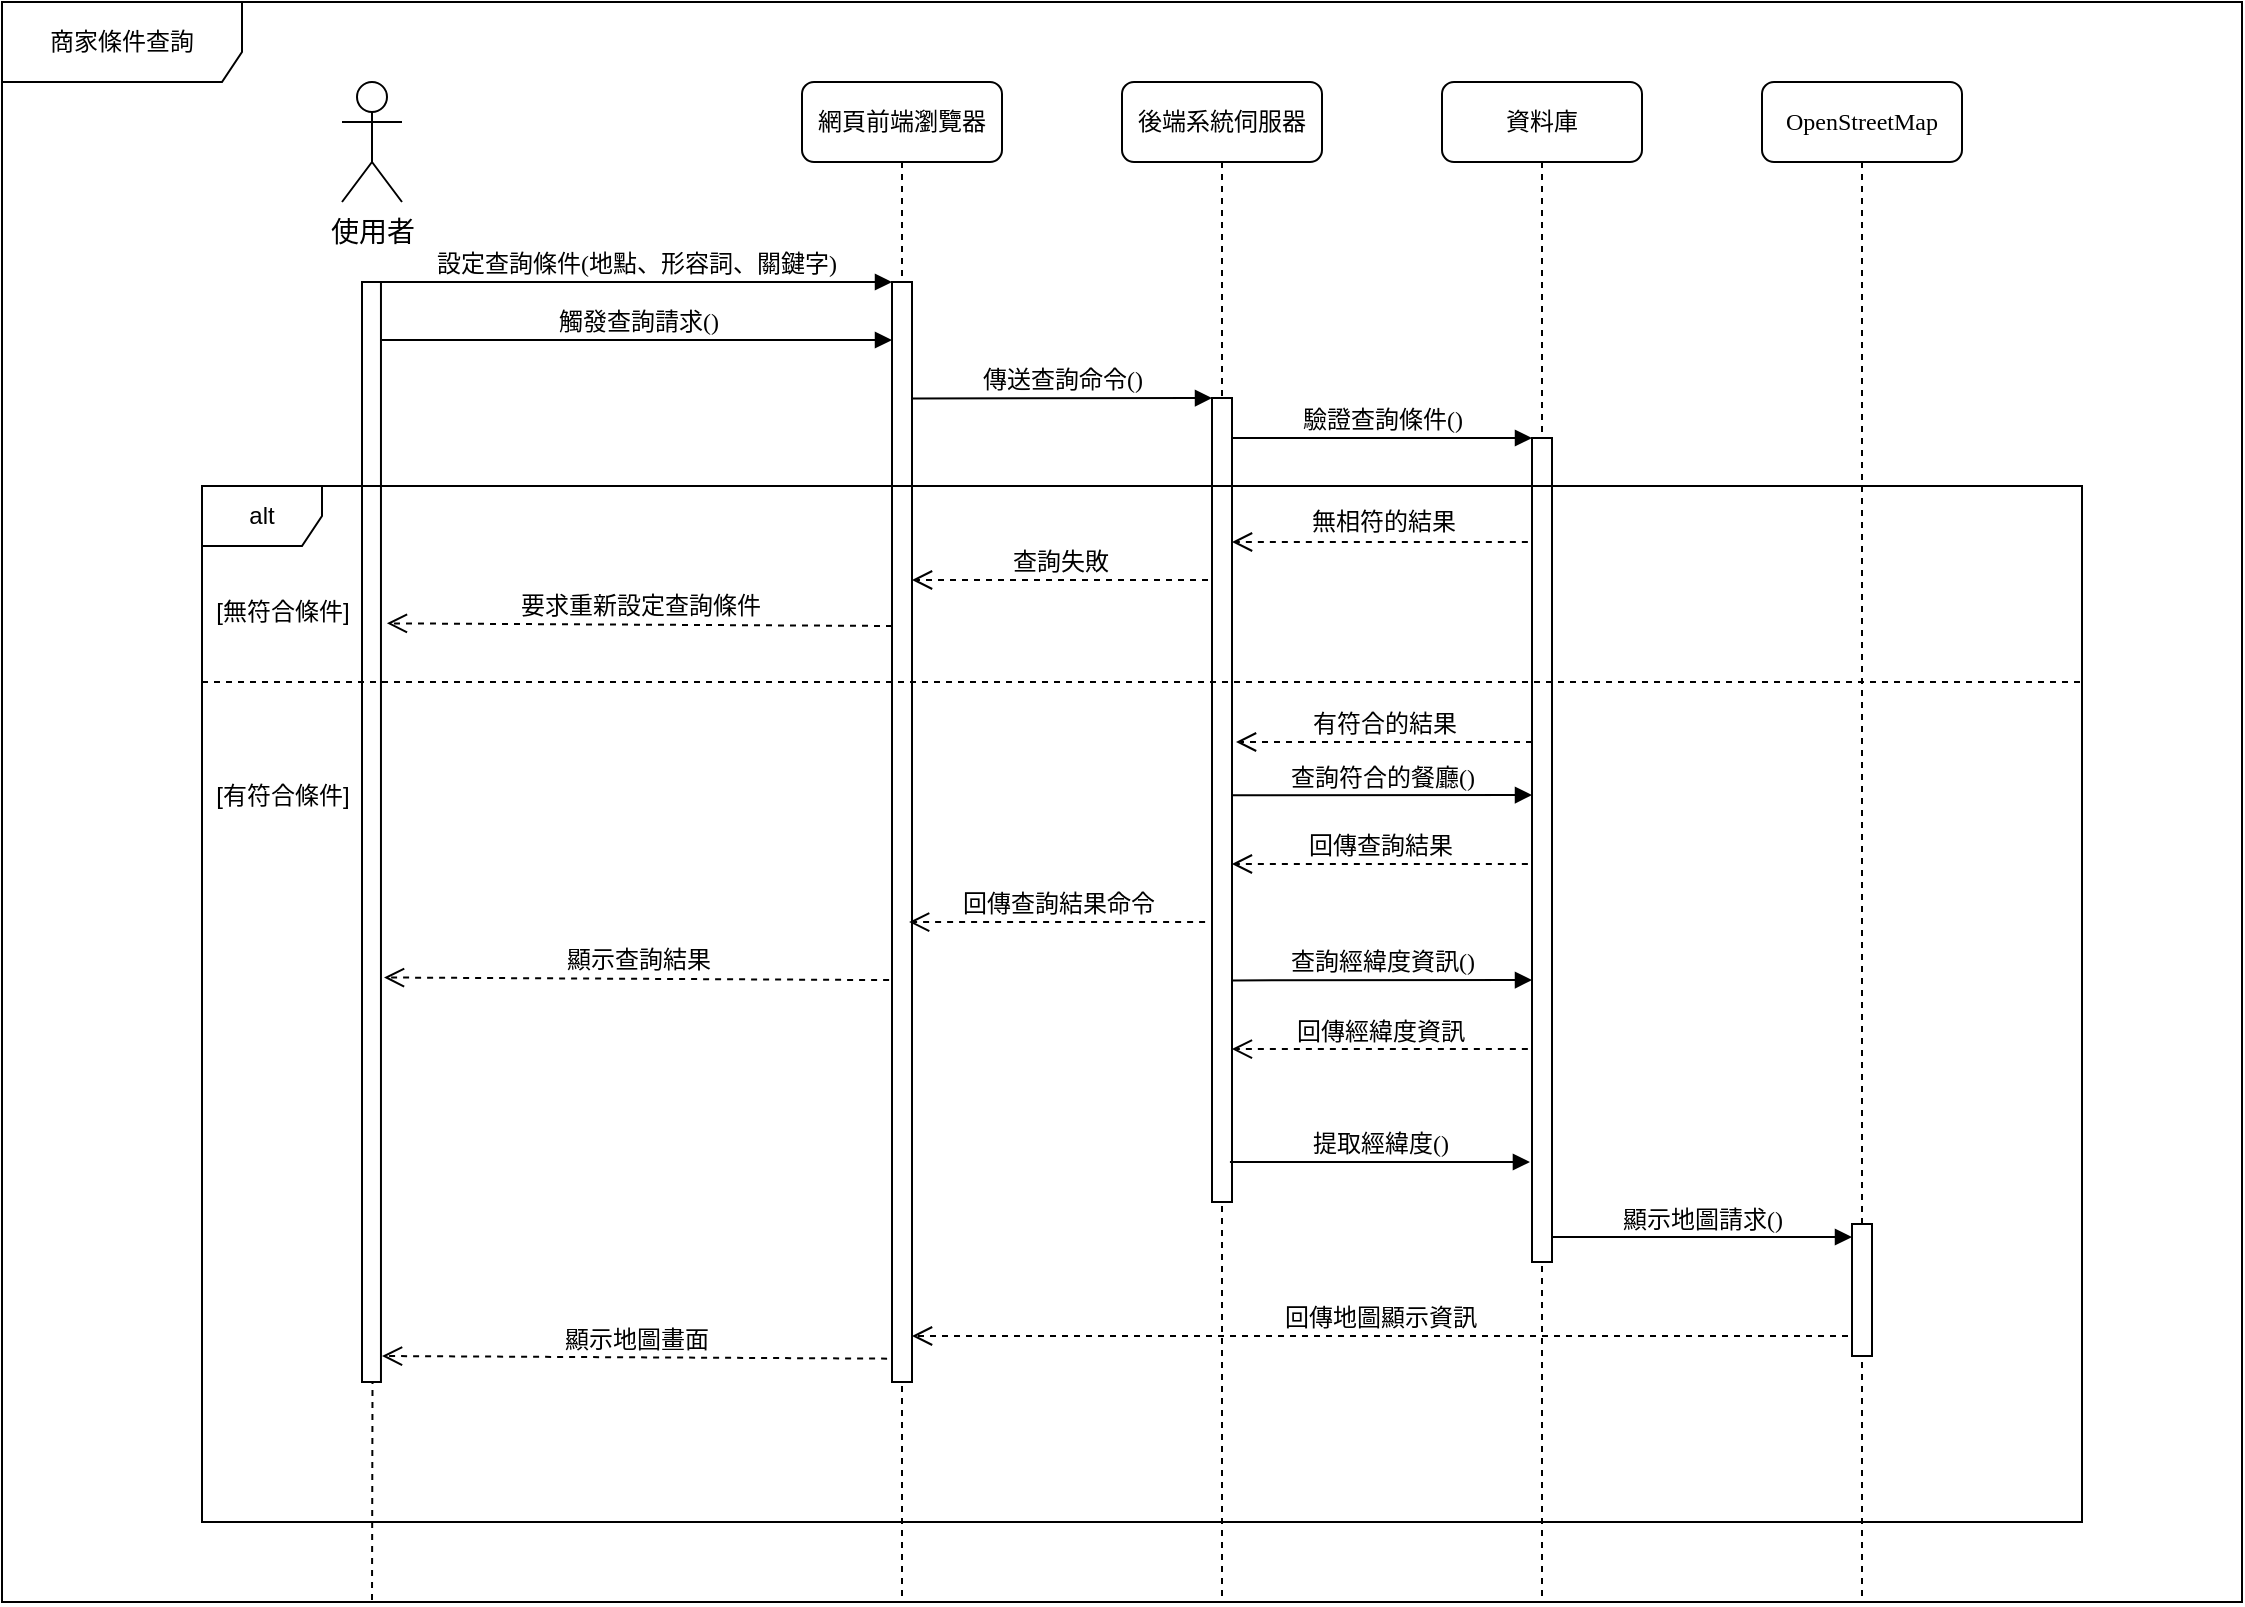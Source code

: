 <mxfile version="24.0.4" type="device" pages="2">
  <diagram id="1At8xpr1_yVfgjQgP_AR" name="商家條件查詢">
    <mxGraphModel dx="2405" dy="906" grid="1" gridSize="10" guides="1" tooltips="1" connect="1" arrows="1" fold="1" page="1" pageScale="1" pageWidth="827" pageHeight="1169" math="0" shadow="0">
      <root>
        <mxCell id="0" />
        <mxCell id="1" parent="0" />
        <mxCell id="RVf9csQs6JzEvKWC3PfL-1" value="" style="edgeStyle=orthogonalEdgeStyle;rounded=0;orthogonalLoop=1;jettySize=auto;html=1;dashed=1;endArrow=none;endFill=0;" edge="1" parent="1">
          <mxGeometry relative="1" as="geometry">
            <mxPoint x="25.053" y="320" as="sourcePoint" />
            <mxPoint x="25" y="840" as="targetPoint" />
          </mxGeometry>
        </mxCell>
        <mxCell id="RVf9csQs6JzEvKWC3PfL-2" value="網頁前端瀏覽器" style="shape=umlLifeline;perimeter=lifelinePerimeter;whiteSpace=wrap;html=1;container=1;collapsible=0;recursiveResize=0;outlineConnect=0;rounded=1;shadow=0;comic=0;labelBackgroundColor=none;strokeWidth=1;fontFamily=Verdana;fontSize=12;align=center;" vertex="1" parent="1">
          <mxGeometry x="240" y="80" width="100" height="760" as="geometry" />
        </mxCell>
        <mxCell id="RVf9csQs6JzEvKWC3PfL-3" value="" style="html=1;points=[];perimeter=orthogonalPerimeter;rounded=0;shadow=0;comic=0;labelBackgroundColor=none;strokeWidth=1;fontFamily=Verdana;fontSize=12;align=center;" vertex="1" parent="RVf9csQs6JzEvKWC3PfL-2">
          <mxGeometry x="45" y="100" width="10" height="550" as="geometry" />
        </mxCell>
        <mxCell id="RVf9csQs6JzEvKWC3PfL-4" value="後端系統伺服器" style="shape=umlLifeline;perimeter=lifelinePerimeter;whiteSpace=wrap;html=1;container=1;collapsible=0;recursiveResize=0;outlineConnect=0;rounded=1;shadow=0;comic=0;labelBackgroundColor=none;strokeWidth=1;fontFamily=Verdana;fontSize=12;align=center;" vertex="1" parent="1">
          <mxGeometry x="400" y="80" width="100" height="760" as="geometry" />
        </mxCell>
        <mxCell id="RVf9csQs6JzEvKWC3PfL-5" value="" style="html=1;points=[];perimeter=orthogonalPerimeter;rounded=0;shadow=0;comic=0;labelBackgroundColor=none;strokeWidth=1;fontFamily=Verdana;fontSize=12;align=center;" vertex="1" parent="RVf9csQs6JzEvKWC3PfL-4">
          <mxGeometry x="45" y="158" width="10" height="402" as="geometry" />
        </mxCell>
        <mxCell id="RVf9csQs6JzEvKWC3PfL-6" value="資料庫" style="shape=umlLifeline;perimeter=lifelinePerimeter;whiteSpace=wrap;html=1;container=1;collapsible=0;recursiveResize=0;outlineConnect=0;rounded=1;shadow=0;comic=0;labelBackgroundColor=none;strokeWidth=1;fontFamily=Verdana;fontSize=12;align=center;" vertex="1" parent="1">
          <mxGeometry x="560" y="80" width="100" height="760" as="geometry" />
        </mxCell>
        <mxCell id="RVf9csQs6JzEvKWC3PfL-9" value="" style="html=1;points=[];perimeter=orthogonalPerimeter;rounded=0;shadow=0;comic=0;labelBackgroundColor=none;strokeColor=#000000;strokeWidth=1;fillColor=#FFFFFF;fontFamily=Verdana;fontSize=12;fontColor=#000000;align=center;" vertex="1" parent="1">
          <mxGeometry x="605" y="258" width="10" height="412" as="geometry" />
        </mxCell>
        <mxCell id="RVf9csQs6JzEvKWC3PfL-13" value="設定查詢條件(地點、形容詞、關鍵字)" style="html=1;verticalAlign=bottom;endArrow=block;entryX=0;entryY=0;labelBackgroundColor=none;fontFamily=Verdana;fontSize=12;edgeStyle=elbowEdgeStyle;elbow=vertical;" edge="1" parent="1" source="RVf9csQs6JzEvKWC3PfL-15" target="RVf9csQs6JzEvKWC3PfL-3">
          <mxGeometry relative="1" as="geometry">
            <mxPoint x="220" y="190" as="sourcePoint" />
            <mxPoint as="offset" />
          </mxGeometry>
        </mxCell>
        <mxCell id="RVf9csQs6JzEvKWC3PfL-14" value="傳送查詢命令()" style="html=1;verticalAlign=bottom;endArrow=block;entryX=0;entryY=0;labelBackgroundColor=none;fontFamily=Verdana;fontSize=12;edgeStyle=elbowEdgeStyle;elbow=vertical;" edge="1" parent="1" target="RVf9csQs6JzEvKWC3PfL-5">
          <mxGeometry relative="1" as="geometry">
            <mxPoint x="295" y="238.286" as="sourcePoint" />
          </mxGeometry>
        </mxCell>
        <mxCell id="RVf9csQs6JzEvKWC3PfL-15" value="" style="html=1;points=[];perimeter=orthogonalPerimeter;rounded=0;shadow=0;comic=0;labelBackgroundColor=none;strokeWidth=1;fontFamily=Verdana;fontSize=12;align=center;" vertex="1" parent="1">
          <mxGeometry x="20" y="180" width="9.48" height="550" as="geometry" />
        </mxCell>
        <mxCell id="RVf9csQs6JzEvKWC3PfL-16" value="" style="shape=umlActor;verticalLabelPosition=bottom;verticalAlign=top;html=1;outlineConnect=0;" vertex="1" parent="1">
          <mxGeometry x="10" y="80" width="30" height="60" as="geometry" />
        </mxCell>
        <mxCell id="RVf9csQs6JzEvKWC3PfL-17" value="商家條件查詢" style="shape=umlFrame;whiteSpace=wrap;html=1;pointerEvents=0;width=120;height=40;" vertex="1" parent="1">
          <mxGeometry x="-160" y="40" width="1120" height="800" as="geometry" />
        </mxCell>
        <mxCell id="RVf9csQs6JzEvKWC3PfL-21" value="驗證查詢條件()" style="html=1;verticalAlign=bottom;endArrow=block;entryX=0;entryY=0;labelBackgroundColor=none;fontFamily=Verdana;fontSize=12;edgeStyle=elbowEdgeStyle;elbow=vertical;" edge="1" parent="1">
          <mxGeometry relative="1" as="geometry">
            <mxPoint x="455" y="258" as="sourcePoint" />
            <mxPoint x="605" y="258" as="targetPoint" />
            <mxPoint as="offset" />
          </mxGeometry>
        </mxCell>
        <mxCell id="2H-CQw8t_KRh3_wBeGRQ-1" value="觸發查詢請求()" style="html=1;verticalAlign=bottom;endArrow=block;entryX=0;entryY=0;labelBackgroundColor=none;fontFamily=Verdana;fontSize=12;edgeStyle=elbowEdgeStyle;elbow=horizontal;" edge="1" parent="1">
          <mxGeometry relative="1" as="geometry">
            <mxPoint x="30" y="209" as="sourcePoint" />
            <mxPoint as="offset" />
            <mxPoint x="285" y="209" as="targetPoint" />
          </mxGeometry>
        </mxCell>
        <mxCell id="2H-CQw8t_KRh3_wBeGRQ-2" value="OpenStreetMap" style="shape=umlLifeline;perimeter=lifelinePerimeter;whiteSpace=wrap;html=1;container=1;collapsible=0;recursiveResize=0;outlineConnect=0;rounded=1;shadow=0;comic=0;labelBackgroundColor=none;strokeWidth=1;fontFamily=Verdana;fontSize=12;align=center;" vertex="1" parent="1">
          <mxGeometry x="720" y="80" width="100" height="760" as="geometry" />
        </mxCell>
        <mxCell id="2H-CQw8t_KRh3_wBeGRQ-17" value="" style="html=1;points=[];perimeter=orthogonalPerimeter;rounded=0;shadow=0;comic=0;labelBackgroundColor=none;strokeColor=#000000;strokeWidth=1;fillColor=#FFFFFF;fontFamily=Verdana;fontSize=12;fontColor=#000000;align=center;" vertex="1" parent="2H-CQw8t_KRh3_wBeGRQ-2">
          <mxGeometry x="45" y="571" width="10" height="66" as="geometry" />
        </mxCell>
        <mxCell id="2H-CQw8t_KRh3_wBeGRQ-3" value="alt" style="shape=umlFrame;whiteSpace=wrap;html=1;pointerEvents=0;" vertex="1" parent="1">
          <mxGeometry x="-60" y="282" width="940" height="518" as="geometry" />
        </mxCell>
        <mxCell id="RVf9csQs6JzEvKWC3PfL-19" value="查詢失敗" style="html=1;verticalAlign=bottom;endArrow=open;dashed=1;endSize=8;exitX=-0.207;exitY=0.998;labelBackgroundColor=none;fontFamily=Verdana;fontSize=12;exitDx=0;exitDy=0;exitPerimeter=0;" edge="1" parent="1">
          <mxGeometry relative="1" as="geometry">
            <mxPoint x="295" y="329" as="targetPoint" />
            <mxPoint x="443" y="329" as="sourcePoint" />
          </mxGeometry>
        </mxCell>
        <mxCell id="RVf9csQs6JzEvKWC3PfL-20" value="要求重新設定查詢條件" style="html=1;verticalAlign=bottom;endArrow=open;dashed=1;endSize=8;exitX=-0.207;exitY=0.998;labelBackgroundColor=none;fontFamily=Verdana;fontSize=12;exitDx=0;exitDy=0;exitPerimeter=0;entryX=1.245;entryY=0.247;entryDx=0;entryDy=0;entryPerimeter=0;" edge="1" parent="1">
          <mxGeometry x="-0.002" relative="1" as="geometry">
            <mxPoint x="32.45" y="350.68" as="targetPoint" />
            <mxPoint x="285" y="352" as="sourcePoint" />
            <mxPoint as="offset" />
          </mxGeometry>
        </mxCell>
        <mxCell id="2H-CQw8t_KRh3_wBeGRQ-4" value="" style="line;strokeWidth=1;fillColor=none;align=left;verticalAlign=middle;spacingTop=-1;spacingLeft=3;spacingRight=3;rotatable=0;labelPosition=right;points=[];portConstraint=eastwest;strokeColor=inherit;dashed=1;" vertex="1" parent="1">
          <mxGeometry x="-60" y="376" width="940" height="8" as="geometry" />
        </mxCell>
        <mxCell id="2H-CQw8t_KRh3_wBeGRQ-5" value="[無符合條件]" style="text;html=1;align=center;verticalAlign=middle;resizable=0;points=[];autosize=1;strokeColor=none;fillColor=none;" vertex="1" parent="1">
          <mxGeometry x="-65" y="330" width="90" height="30" as="geometry" />
        </mxCell>
        <mxCell id="2H-CQw8t_KRh3_wBeGRQ-6" value="[有符合條件]" style="text;html=1;align=center;verticalAlign=middle;resizable=0;points=[];autosize=1;strokeColor=none;fillColor=none;" vertex="1" parent="1">
          <mxGeometry x="-65" y="422" width="90" height="30" as="geometry" />
        </mxCell>
        <mxCell id="2H-CQw8t_KRh3_wBeGRQ-8" value="回傳查詢結果命令" style="html=1;verticalAlign=bottom;endArrow=open;dashed=1;endSize=8;exitX=-0.207;exitY=0.998;labelBackgroundColor=none;fontFamily=Verdana;fontSize=12;exitDx=0;exitDy=0;exitPerimeter=0;" edge="1" parent="1">
          <mxGeometry relative="1" as="geometry">
            <mxPoint x="293.55" y="500.06" as="targetPoint" />
            <mxPoint x="441.55" y="500.06" as="sourcePoint" />
          </mxGeometry>
        </mxCell>
        <mxCell id="2H-CQw8t_KRh3_wBeGRQ-9" value="顯示查詢結果" style="html=1;verticalAlign=bottom;endArrow=open;dashed=1;endSize=8;exitX=-0.207;exitY=0.998;labelBackgroundColor=none;fontFamily=Verdana;fontSize=12;exitDx=0;exitDy=0;exitPerimeter=0;entryX=1.245;entryY=0.247;entryDx=0;entryDy=0;entryPerimeter=0;" edge="1" parent="1">
          <mxGeometry x="-0.002" relative="1" as="geometry">
            <mxPoint x="31.0" y="527.74" as="targetPoint" />
            <mxPoint x="283.55" y="529.06" as="sourcePoint" />
            <mxPoint as="offset" />
          </mxGeometry>
        </mxCell>
        <mxCell id="2H-CQw8t_KRh3_wBeGRQ-12" value="" style="group" vertex="1" connectable="0" parent="1">
          <mxGeometry x="455" y="295" width="147.93" height="26" as="geometry" />
        </mxCell>
        <mxCell id="RVf9csQs6JzEvKWC3PfL-11" value="" style="html=1;verticalAlign=bottom;endArrow=open;dashed=1;endSize=8;exitX=-0.207;exitY=0.998;labelBackgroundColor=none;fontFamily=Verdana;fontSize=12;exitDx=0;exitDy=0;exitPerimeter=0;" edge="1" parent="2H-CQw8t_KRh3_wBeGRQ-12">
          <mxGeometry relative="1" as="geometry">
            <mxPoint y="15" as="targetPoint" />
            <mxPoint x="147.93" y="14.94" as="sourcePoint" />
          </mxGeometry>
        </mxCell>
        <mxCell id="2H-CQw8t_KRh3_wBeGRQ-11" value="&lt;font face=&quot;Verdana&quot;&gt;&lt;span style=&quot;text-wrap: nowrap;&quot;&gt;無相符的結果&lt;/span&gt;&lt;/font&gt;" style="text;whiteSpace=wrap;html=1;align=center;" vertex="1" parent="2H-CQw8t_KRh3_wBeGRQ-12">
          <mxGeometry x="11" y="-9" width="130" height="26" as="geometry" />
        </mxCell>
        <mxCell id="2H-CQw8t_KRh3_wBeGRQ-13" value="有符合的結果" style="html=1;verticalAlign=bottom;endArrow=open;dashed=1;endSize=8;exitX=-0.207;exitY=0.998;labelBackgroundColor=none;fontFamily=Verdana;fontSize=12;exitDx=0;exitDy=0;exitPerimeter=0;" edge="1" parent="1">
          <mxGeometry relative="1" as="geometry">
            <mxPoint x="457" y="410" as="targetPoint" />
            <mxPoint x="605" y="410" as="sourcePoint" />
          </mxGeometry>
        </mxCell>
        <mxCell id="2H-CQw8t_KRh3_wBeGRQ-14" value="查詢符合的餐廳()" style="html=1;verticalAlign=bottom;endArrow=block;entryX=0;entryY=0;labelBackgroundColor=none;fontFamily=Verdana;fontSize=12;edgeStyle=elbowEdgeStyle;elbow=vertical;" edge="1" parent="1">
          <mxGeometry relative="1" as="geometry">
            <mxPoint x="455" y="436.66" as="sourcePoint" />
            <mxPoint x="605" y="436.66" as="targetPoint" />
            <mxPoint as="offset" />
          </mxGeometry>
        </mxCell>
        <mxCell id="2H-CQw8t_KRh3_wBeGRQ-15" value="回傳查詢結果" style="html=1;verticalAlign=bottom;endArrow=open;dashed=1;endSize=8;exitX=-0.207;exitY=0.998;labelBackgroundColor=none;fontFamily=Verdana;fontSize=12;exitDx=0;exitDy=0;exitPerimeter=0;" edge="1" parent="1">
          <mxGeometry relative="1" as="geometry">
            <mxPoint x="454.93" y="471" as="targetPoint" />
            <mxPoint x="602.93" y="471" as="sourcePoint" />
          </mxGeometry>
        </mxCell>
        <mxCell id="2H-CQw8t_KRh3_wBeGRQ-16" value="顯示地圖請求()" style="html=1;verticalAlign=bottom;endArrow=block;entryX=0;entryY=0;labelBackgroundColor=none;fontFamily=Verdana;fontSize=12;edgeStyle=elbowEdgeStyle;elbow=vertical;" edge="1" parent="1">
          <mxGeometry relative="1" as="geometry">
            <mxPoint x="615" y="657.5" as="sourcePoint" />
            <mxPoint x="765" y="657.5" as="targetPoint" />
            <mxPoint as="offset" />
          </mxGeometry>
        </mxCell>
        <mxCell id="2H-CQw8t_KRh3_wBeGRQ-18" value="&lt;font style=&quot;font-size: 14px;&quot;&gt;使用者&lt;/font&gt;" style="text;html=1;align=center;verticalAlign=middle;resizable=0;points=[];autosize=1;strokeColor=none;fillColor=none;" vertex="1" parent="1">
          <mxGeometry x="-10" y="140" width="70" height="30" as="geometry" />
        </mxCell>
        <mxCell id="2H-CQw8t_KRh3_wBeGRQ-21" value="回傳地圖顯示資訊" style="html=1;verticalAlign=bottom;endArrow=open;dashed=1;endSize=8;exitX=-0.207;exitY=0.998;labelBackgroundColor=none;fontFamily=Verdana;fontSize=12;exitDx=0;exitDy=0;exitPerimeter=0;" edge="1" parent="1">
          <mxGeometry relative="1" as="geometry">
            <mxPoint x="295" y="707" as="targetPoint" />
            <mxPoint x="763" y="707" as="sourcePoint" />
          </mxGeometry>
        </mxCell>
        <mxCell id="2H-CQw8t_KRh3_wBeGRQ-22" value="顯示地圖畫面" style="html=1;verticalAlign=bottom;endArrow=open;dashed=1;endSize=8;exitX=-0.207;exitY=0.998;labelBackgroundColor=none;fontFamily=Verdana;fontSize=12;exitDx=0;exitDy=0;exitPerimeter=0;entryX=1.245;entryY=0.247;entryDx=0;entryDy=0;entryPerimeter=0;" edge="1" parent="1">
          <mxGeometry x="-0.002" relative="1" as="geometry">
            <mxPoint x="30.0" y="717" as="targetPoint" />
            <mxPoint x="282.55" y="718.32" as="sourcePoint" />
            <mxPoint as="offset" />
          </mxGeometry>
        </mxCell>
        <mxCell id="2H-CQw8t_KRh3_wBeGRQ-25" value="查詢經緯度資訊()" style="html=1;verticalAlign=bottom;endArrow=block;entryX=0;entryY=0;labelBackgroundColor=none;fontFamily=Verdana;fontSize=12;edgeStyle=elbowEdgeStyle;elbow=vertical;" edge="1" parent="1">
          <mxGeometry relative="1" as="geometry">
            <mxPoint x="455" y="529.21" as="sourcePoint" />
            <mxPoint x="605" y="529.21" as="targetPoint" />
            <mxPoint as="offset" />
          </mxGeometry>
        </mxCell>
        <mxCell id="2H-CQw8t_KRh3_wBeGRQ-26" value="回傳經緯度資訊" style="html=1;verticalAlign=bottom;endArrow=open;dashed=1;endSize=8;exitX=-0.207;exitY=0.998;labelBackgroundColor=none;fontFamily=Verdana;fontSize=12;exitDx=0;exitDy=0;exitPerimeter=0;" edge="1" parent="1">
          <mxGeometry relative="1" as="geometry">
            <mxPoint x="454.93" y="563.55" as="targetPoint" />
            <mxPoint x="602.93" y="563.55" as="sourcePoint" />
          </mxGeometry>
        </mxCell>
        <mxCell id="2H-CQw8t_KRh3_wBeGRQ-27" value="提取經緯度()" style="html=1;verticalAlign=bottom;endArrow=block;entryX=0;entryY=0;labelBackgroundColor=none;fontFamily=Verdana;fontSize=12;edgeStyle=elbowEdgeStyle;elbow=vertical;" edge="1" parent="1">
          <mxGeometry relative="1" as="geometry">
            <mxPoint x="453.97" y="620.0" as="sourcePoint" />
            <mxPoint x="603.97" y="620.0" as="targetPoint" />
            <mxPoint as="offset" />
          </mxGeometry>
        </mxCell>
      </root>
    </mxGraphModel>
  </diagram>
  <diagram name="商家資訊檢視" id="13e1069c-82ec-6db2-03f1-153e76fe0fe0">
    <mxGraphModel dx="2585" dy="853" grid="1" gridSize="10" guides="1" tooltips="1" connect="1" arrows="1" fold="1" page="1" pageScale="1" pageWidth="1100" pageHeight="850" background="none" math="0" shadow="0">
      <root>
        <mxCell id="0" />
        <mxCell id="1" parent="0" />
        <mxCell id="HVXco7oXcqYkLwGL9J3m-1" value="" style="edgeStyle=orthogonalEdgeStyle;rounded=0;orthogonalLoop=1;jettySize=auto;html=1;dashed=1;endArrow=none;endFill=0;" edge="1" parent="1">
          <mxGeometry relative="1" as="geometry">
            <mxPoint x="25.053" y="320" as="sourcePoint" />
            <mxPoint x="25" y="840" as="targetPoint" />
          </mxGeometry>
        </mxCell>
        <mxCell id="HVXco7oXcqYkLwGL9J3m-2" value="網頁前端瀏覽器" style="shape=umlLifeline;perimeter=lifelinePerimeter;whiteSpace=wrap;html=1;container=1;collapsible=0;recursiveResize=0;outlineConnect=0;rounded=1;shadow=0;comic=0;labelBackgroundColor=none;strokeWidth=1;fontFamily=Verdana;fontSize=12;align=center;" vertex="1" parent="1">
          <mxGeometry x="240" y="80" width="100" height="760" as="geometry" />
        </mxCell>
        <mxCell id="HVXco7oXcqYkLwGL9J3m-3" value="" style="html=1;points=[];perimeter=orthogonalPerimeter;rounded=0;shadow=0;comic=0;labelBackgroundColor=none;strokeWidth=1;fontFamily=Verdana;fontSize=12;align=center;" vertex="1" parent="HVXco7oXcqYkLwGL9J3m-2">
          <mxGeometry x="45" y="101" width="10" height="629" as="geometry" />
        </mxCell>
        <mxCell id="HVXco7oXcqYkLwGL9J3m-4" value="後端系統伺服器" style="shape=umlLifeline;perimeter=lifelinePerimeter;whiteSpace=wrap;html=1;container=1;collapsible=0;recursiveResize=0;outlineConnect=0;rounded=1;shadow=0;comic=0;labelBackgroundColor=none;strokeWidth=1;fontFamily=Verdana;fontSize=12;align=center;" vertex="1" parent="1">
          <mxGeometry x="400" y="80" width="100" height="760" as="geometry" />
        </mxCell>
        <mxCell id="HVXco7oXcqYkLwGL9J3m-5" value="" style="html=1;points=[];perimeter=orthogonalPerimeter;rounded=0;shadow=0;comic=0;labelBackgroundColor=none;strokeWidth=1;fontFamily=Verdana;fontSize=12;align=center;" vertex="1" parent="HVXco7oXcqYkLwGL9J3m-4">
          <mxGeometry x="45" y="203" width="10" height="427" as="geometry" />
        </mxCell>
        <mxCell id="HVXco7oXcqYkLwGL9J3m-6" value="資料庫" style="shape=umlLifeline;perimeter=lifelinePerimeter;whiteSpace=wrap;html=1;container=1;collapsible=0;recursiveResize=0;outlineConnect=0;rounded=1;shadow=0;comic=0;labelBackgroundColor=none;strokeWidth=1;fontFamily=Verdana;fontSize=12;align=center;" vertex="1" parent="1">
          <mxGeometry x="560" y="80" width="100" height="760" as="geometry" />
        </mxCell>
        <mxCell id="HVXco7oXcqYkLwGL9J3m-7" value="" style="html=1;points=[];perimeter=orthogonalPerimeter;rounded=0;shadow=0;comic=0;labelBackgroundColor=none;strokeColor=#000000;strokeWidth=1;fillColor=#FFFFFF;fontFamily=Verdana;fontSize=12;fontColor=#000000;align=center;" vertex="1" parent="1">
          <mxGeometry x="605" y="303" width="10" height="447" as="geometry" />
        </mxCell>
        <mxCell id="HVXco7oXcqYkLwGL9J3m-9" value="&lt;span style=&quot;text-align: left;&quot;&gt;發送商家詳細請求&lt;/span&gt;()" style="html=1;verticalAlign=bottom;endArrow=block;entryX=0;entryY=0;labelBackgroundColor=none;fontFamily=Verdana;fontSize=12;edgeStyle=elbowEdgeStyle;elbow=horizontal;" edge="1" parent="1" target="HVXco7oXcqYkLwGL9J3m-5">
          <mxGeometry relative="1" as="geometry">
            <mxPoint x="295" y="283.286" as="sourcePoint" />
          </mxGeometry>
        </mxCell>
        <mxCell id="HVXco7oXcqYkLwGL9J3m-10" value="" style="html=1;points=[];perimeter=orthogonalPerimeter;rounded=0;shadow=0;comic=0;labelBackgroundColor=none;strokeWidth=1;fontFamily=Verdana;fontSize=12;align=center;" vertex="1" parent="1">
          <mxGeometry x="20" y="181" width="9.48" height="629" as="geometry" />
        </mxCell>
        <mxCell id="HVXco7oXcqYkLwGL9J3m-11" value="" style="shape=umlActor;verticalLabelPosition=bottom;verticalAlign=top;html=1;outlineConnect=0;" vertex="1" parent="1">
          <mxGeometry x="10" y="80" width="30" height="60" as="geometry" />
        </mxCell>
        <mxCell id="HVXco7oXcqYkLwGL9J3m-12" value="商家資訊檢視" style="shape=umlFrame;whiteSpace=wrap;html=1;pointerEvents=0;width=120;height=40;" vertex="1" parent="1">
          <mxGeometry x="-160" y="40" width="1120" height="800" as="geometry" />
        </mxCell>
        <mxCell id="HVXco7oXcqYkLwGL9J3m-13" value="&lt;span style=&quot;text-align: left;&quot;&gt;查詢商家詳細資訊&lt;/span&gt;()" style="html=1;verticalAlign=bottom;endArrow=block;entryX=0;entryY=0;labelBackgroundColor=none;fontFamily=Verdana;fontSize=12;edgeStyle=elbowEdgeStyle;elbow=horizontal;" edge="1" parent="1">
          <mxGeometry relative="1" as="geometry">
            <mxPoint x="455" y="303" as="sourcePoint" />
            <mxPoint x="605" y="303" as="targetPoint" />
            <mxPoint as="offset" />
          </mxGeometry>
        </mxCell>
        <mxCell id="HVXco7oXcqYkLwGL9J3m-14" value="&lt;div style=&quot;text-align: left;&quot;&gt;&lt;span style=&quot;font-family: Helvetica; background-color: initial; text-align: center;&quot;&gt;點擊地圖標記&lt;/span&gt;&lt;span style=&quot;background-color: initial;&quot;&gt;()&lt;/span&gt;&lt;/div&gt;" style="html=1;verticalAlign=bottom;endArrow=block;entryX=0;entryY=0;labelBackgroundColor=none;fontFamily=Verdana;fontSize=12;edgeStyle=elbowEdgeStyle;elbow=vertical;" edge="1" parent="1">
          <mxGeometry x="0.003" relative="1" as="geometry">
            <mxPoint x="29.48" y="265" as="sourcePoint" />
            <mxPoint as="offset" />
            <mxPoint x="284.48" y="265" as="targetPoint" />
          </mxGeometry>
        </mxCell>
        <mxCell id="HVXco7oXcqYkLwGL9J3m-15" value="OpenStreetMap" style="shape=umlLifeline;perimeter=lifelinePerimeter;whiteSpace=wrap;html=1;container=1;collapsible=0;recursiveResize=0;outlineConnect=0;rounded=1;shadow=0;comic=0;labelBackgroundColor=none;strokeWidth=1;fontFamily=Verdana;fontSize=12;align=center;" vertex="1" parent="1">
          <mxGeometry x="720" y="80" width="100" height="760" as="geometry" />
        </mxCell>
        <mxCell id="HVXco7oXcqYkLwGL9J3m-16" value="" style="html=1;points=[];perimeter=orthogonalPerimeter;rounded=0;shadow=0;comic=0;labelBackgroundColor=none;strokeColor=#000000;strokeWidth=1;fillColor=#FFFFFF;fontFamily=Verdana;fontSize=12;fontColor=#000000;align=center;" vertex="1" parent="HVXco7oXcqYkLwGL9J3m-15">
          <mxGeometry x="45" y="660" width="10" height="66" as="geometry" />
        </mxCell>
        <mxCell id="HVXco7oXcqYkLwGL9J3m-23" value="回傳&lt;span style=&quot;text-align: left;&quot;&gt;商家詳細資訊&lt;/span&gt;" style="html=1;verticalAlign=bottom;endArrow=open;dashed=1;endSize=8;exitX=-0.207;exitY=0.998;labelBackgroundColor=none;fontFamily=Verdana;fontSize=12;exitDx=0;exitDy=0;exitPerimeter=0;" edge="1" parent="1">
          <mxGeometry relative="1" as="geometry">
            <mxPoint x="293.55" y="545.06" as="targetPoint" />
            <mxPoint x="441.55" y="545.06" as="sourcePoint" />
          </mxGeometry>
        </mxCell>
        <mxCell id="HVXco7oXcqYkLwGL9J3m-24" value="&lt;span style=&quot;text-align: left;&quot;&gt;顯示商家詳細資訊&lt;/span&gt;" style="html=1;verticalAlign=bottom;endArrow=open;dashed=1;endSize=8;exitX=-0.207;exitY=0.998;labelBackgroundColor=none;fontFamily=Verdana;fontSize=12;exitDx=0;exitDy=0;exitPerimeter=0;entryX=1.245;entryY=0.247;entryDx=0;entryDy=0;entryPerimeter=0;" edge="1" parent="1">
          <mxGeometry x="-0.002" relative="1" as="geometry">
            <mxPoint x="31.0" y="572.74" as="targetPoint" />
            <mxPoint x="283.55" y="574.06" as="sourcePoint" />
            <mxPoint as="offset" />
          </mxGeometry>
        </mxCell>
        <mxCell id="HVXco7oXcqYkLwGL9J3m-30" value="回傳查詢結果" style="html=1;verticalAlign=bottom;endArrow=open;dashed=1;endSize=8;exitX=-0.207;exitY=0.998;labelBackgroundColor=none;fontFamily=Verdana;fontSize=12;exitDx=0;exitDy=0;exitPerimeter=0;" edge="1" parent="1">
          <mxGeometry relative="1" as="geometry">
            <mxPoint x="454.93" y="516" as="targetPoint" />
            <mxPoint x="602.93" y="516" as="sourcePoint" />
          </mxGeometry>
        </mxCell>
        <mxCell id="HVXco7oXcqYkLwGL9J3m-31" value="顯示地圖請求()" style="html=1;verticalAlign=bottom;endArrow=block;entryX=0;entryY=0;labelBackgroundColor=none;fontFamily=Verdana;fontSize=12;edgeStyle=elbowEdgeStyle;elbow=vertical;" edge="1" parent="1">
          <mxGeometry relative="1" as="geometry">
            <mxPoint x="615" y="746.5" as="sourcePoint" />
            <mxPoint x="765" y="746.5" as="targetPoint" />
            <mxPoint as="offset" />
          </mxGeometry>
        </mxCell>
        <mxCell id="HVXco7oXcqYkLwGL9J3m-32" value="&lt;font style=&quot;font-size: 14px;&quot;&gt;使用者&lt;/font&gt;" style="text;html=1;align=center;verticalAlign=middle;resizable=0;points=[];autosize=1;strokeColor=none;fillColor=none;" vertex="1" parent="1">
          <mxGeometry x="-10" y="140" width="70" height="30" as="geometry" />
        </mxCell>
        <mxCell id="HVXco7oXcqYkLwGL9J3m-33" value="回傳地圖顯示資訊" style="html=1;verticalAlign=bottom;endArrow=open;dashed=1;endSize=8;exitX=-0.207;exitY=0.998;labelBackgroundColor=none;fontFamily=Verdana;fontSize=12;exitDx=0;exitDy=0;exitPerimeter=0;" edge="1" parent="1">
          <mxGeometry relative="1" as="geometry">
            <mxPoint x="295" y="796" as="targetPoint" />
            <mxPoint x="763" y="796" as="sourcePoint" />
          </mxGeometry>
        </mxCell>
        <mxCell id="HVXco7oXcqYkLwGL9J3m-34" value="顯示地圖畫面" style="html=1;verticalAlign=bottom;endArrow=open;dashed=1;endSize=8;exitX=-0.207;exitY=0.998;labelBackgroundColor=none;fontFamily=Verdana;fontSize=12;exitDx=0;exitDy=0;exitPerimeter=0;entryX=1.245;entryY=0.247;entryDx=0;entryDy=0;entryPerimeter=0;" edge="1" parent="1">
          <mxGeometry x="-0.002" relative="1" as="geometry">
            <mxPoint x="30.0" y="806" as="targetPoint" />
            <mxPoint x="282.55" y="807.32" as="sourcePoint" />
            <mxPoint as="offset" />
          </mxGeometry>
        </mxCell>
        <mxCell id="HVXco7oXcqYkLwGL9J3m-35" value="查詢經緯度資訊()" style="html=1;verticalAlign=bottom;endArrow=block;entryX=0;entryY=0;labelBackgroundColor=none;fontFamily=Verdana;fontSize=12;edgeStyle=elbowEdgeStyle;elbow=vertical;" edge="1" parent="1">
          <mxGeometry relative="1" as="geometry">
            <mxPoint x="455" y="618.21" as="sourcePoint" />
            <mxPoint x="605" y="618.21" as="targetPoint" />
            <mxPoint as="offset" />
          </mxGeometry>
        </mxCell>
        <mxCell id="HVXco7oXcqYkLwGL9J3m-36" value="回傳經緯度資訊" style="html=1;verticalAlign=bottom;endArrow=open;dashed=1;endSize=8;exitX=-0.207;exitY=0.998;labelBackgroundColor=none;fontFamily=Verdana;fontSize=12;exitDx=0;exitDy=0;exitPerimeter=0;" edge="1" parent="1">
          <mxGeometry relative="1" as="geometry">
            <mxPoint x="454.93" y="652.55" as="targetPoint" />
            <mxPoint x="602.93" y="652.55" as="sourcePoint" />
          </mxGeometry>
        </mxCell>
        <mxCell id="HVXco7oXcqYkLwGL9J3m-37" value="提取經緯度()" style="html=1;verticalAlign=bottom;endArrow=block;entryX=0;entryY=0;labelBackgroundColor=none;fontFamily=Verdana;fontSize=12;edgeStyle=elbowEdgeStyle;elbow=vertical;" edge="1" parent="1">
          <mxGeometry relative="1" as="geometry">
            <mxPoint x="453.97" y="709.0" as="sourcePoint" />
            <mxPoint x="603.97" y="709.0" as="targetPoint" />
            <mxPoint as="offset" />
          </mxGeometry>
        </mxCell>
        <mxCell id="gl1ClcTvmYKROfc3YUsl-1" value="alt" style="shape=umlFrame;whiteSpace=wrap;html=1;pointerEvents=0;" vertex="1" parent="1">
          <mxGeometry x="-105" y="241" width="940" height="349" as="geometry" />
        </mxCell>
        <mxCell id="gl1ClcTvmYKROfc3YUsl-2" value="" style="line;strokeWidth=1;fillColor=none;align=left;verticalAlign=middle;spacingTop=-1;spacingLeft=3;spacingRight=3;rotatable=0;labelPosition=right;points=[];portConstraint=eastwest;strokeColor=inherit;dashed=1;" vertex="1" parent="1">
          <mxGeometry x="-105" y="425" width="940" height="8" as="geometry" />
        </mxCell>
        <mxCell id="gl1ClcTvmYKROfc3YUsl-3" value="[地圖標記]" style="text;html=1;align=center;verticalAlign=middle;resizable=0;points=[];autosize=1;strokeColor=none;fillColor=none;perimeterSpacing=0;spacing=11;spacingRight=0;spacingTop=0;" vertex="1" parent="1">
          <mxGeometry x="-90" y="280" width="90" height="40" as="geometry" />
        </mxCell>
        <mxCell id="gl1ClcTvmYKROfc3YUsl-4" value="[商家列表]" style="text;html=1;align=center;verticalAlign=middle;resizable=0;points=[];autosize=1;strokeColor=none;fillColor=none;" vertex="1" parent="1">
          <mxGeometry x="-85" y="471" width="80" height="30" as="geometry" />
        </mxCell>
        <mxCell id="TZsSCCoxqD4zyhbNUJKJ-1" value="得知搜尋結果" style="html=1;verticalAlign=bottom;endArrow=open;dashed=1;endSize=8;exitX=-0.207;exitY=0.998;labelBackgroundColor=none;fontFamily=Verdana;fontSize=12;exitDx=0;exitDy=0;exitPerimeter=0;entryX=1.245;entryY=0.247;entryDx=0;entryDy=0;entryPerimeter=0;" edge="1" parent="1">
          <mxGeometry x="-0.002" relative="1" as="geometry">
            <mxPoint x="29.48" y="189" as="targetPoint" />
            <mxPoint x="282.03" y="190.32" as="sourcePoint" />
            <mxPoint as="offset" />
          </mxGeometry>
        </mxCell>
        <mxCell id="TZsSCCoxqD4zyhbNUJKJ-3" value="&lt;div style=&quot;text-align: left;&quot;&gt;&lt;span style=&quot;font-family: Helvetica; background-color: initial; text-align: center;&quot;&gt;點擊&lt;/span&gt;&lt;span style=&quot;font-family: Helvetica; text-align: center;&quot;&gt;商家列表&lt;/span&gt;&lt;span style=&quot;background-color: initial;&quot;&gt;()&lt;/span&gt;&lt;/div&gt;" style="html=1;verticalAlign=bottom;endArrow=block;entryX=0;entryY=0;labelBackgroundColor=none;fontFamily=Verdana;fontSize=12;edgeStyle=elbowEdgeStyle;elbow=vertical;" edge="1" parent="1">
          <mxGeometry x="0.003" relative="1" as="geometry">
            <mxPoint x="29.48" y="459.47" as="sourcePoint" />
            <mxPoint as="offset" />
            <mxPoint x="284.48" y="459.47" as="targetPoint" />
          </mxGeometry>
        </mxCell>
        <mxCell id="TZsSCCoxqD4zyhbNUJKJ-5" value="回傳&lt;span style=&quot;text-align: left;&quot;&gt;商家詳細資訊&lt;/span&gt;" style="html=1;verticalAlign=bottom;endArrow=open;dashed=1;endSize=8;exitX=-0.207;exitY=0.998;labelBackgroundColor=none;fontFamily=Verdana;fontSize=12;exitDx=0;exitDy=0;exitPerimeter=0;" edge="1" parent="1">
          <mxGeometry relative="1" as="geometry">
            <mxPoint x="295.62" y="369.06" as="targetPoint" />
            <mxPoint x="443.62" y="369.06" as="sourcePoint" />
          </mxGeometry>
        </mxCell>
        <mxCell id="TZsSCCoxqD4zyhbNUJKJ-6" value="&lt;span style=&quot;text-align: left;&quot;&gt;顯示商家詳細資訊&lt;/span&gt;" style="html=1;verticalAlign=bottom;endArrow=open;dashed=1;endSize=8;exitX=-0.207;exitY=0.998;labelBackgroundColor=none;fontFamily=Verdana;fontSize=12;exitDx=0;exitDy=0;exitPerimeter=0;entryX=1.245;entryY=0.247;entryDx=0;entryDy=0;entryPerimeter=0;" edge="1" parent="1">
          <mxGeometry x="-0.002" relative="1" as="geometry">
            <mxPoint x="33.07" y="396.74" as="targetPoint" />
            <mxPoint x="285.62" y="398.06" as="sourcePoint" />
            <mxPoint as="offset" />
          </mxGeometry>
        </mxCell>
        <mxCell id="TZsSCCoxqD4zyhbNUJKJ-7" value="回傳查詢結果" style="html=1;verticalAlign=bottom;endArrow=open;dashed=1;endSize=8;exitX=-0.207;exitY=0.998;labelBackgroundColor=none;fontFamily=Verdana;fontSize=12;exitDx=0;exitDy=0;exitPerimeter=0;" edge="1" parent="1">
          <mxGeometry relative="1" as="geometry">
            <mxPoint x="457" y="340" as="targetPoint" />
            <mxPoint x="605.0" y="340" as="sourcePoint" />
          </mxGeometry>
        </mxCell>
        <mxCell id="TZsSCCoxqD4zyhbNUJKJ-8" value="&lt;span style=&quot;text-align: left;&quot;&gt;發送商家詳細請求&lt;/span&gt;()" style="html=1;verticalAlign=bottom;endArrow=block;entryX=0;entryY=0;labelBackgroundColor=none;fontFamily=Verdana;fontSize=12;edgeStyle=elbowEdgeStyle;elbow=horizontal;" edge="1" parent="1">
          <mxGeometry relative="1" as="geometry">
            <mxPoint x="295" y="475.696" as="sourcePoint" />
            <mxPoint x="445" y="475.41" as="targetPoint" />
          </mxGeometry>
        </mxCell>
        <mxCell id="TZsSCCoxqD4zyhbNUJKJ-9" value="&lt;span style=&quot;text-align: left;&quot;&gt;查詢商家詳細資訊&lt;/span&gt;()" style="html=1;verticalAlign=bottom;endArrow=block;entryX=0;entryY=0;labelBackgroundColor=none;fontFamily=Verdana;fontSize=12;edgeStyle=elbowEdgeStyle;elbow=horizontal;" edge="1" parent="1">
          <mxGeometry relative="1" as="geometry">
            <mxPoint x="455" y="495.41" as="sourcePoint" />
            <mxPoint x="605" y="495.41" as="targetPoint" />
            <mxPoint as="offset" />
          </mxGeometry>
        </mxCell>
      </root>
    </mxGraphModel>
  </diagram>
</mxfile>
